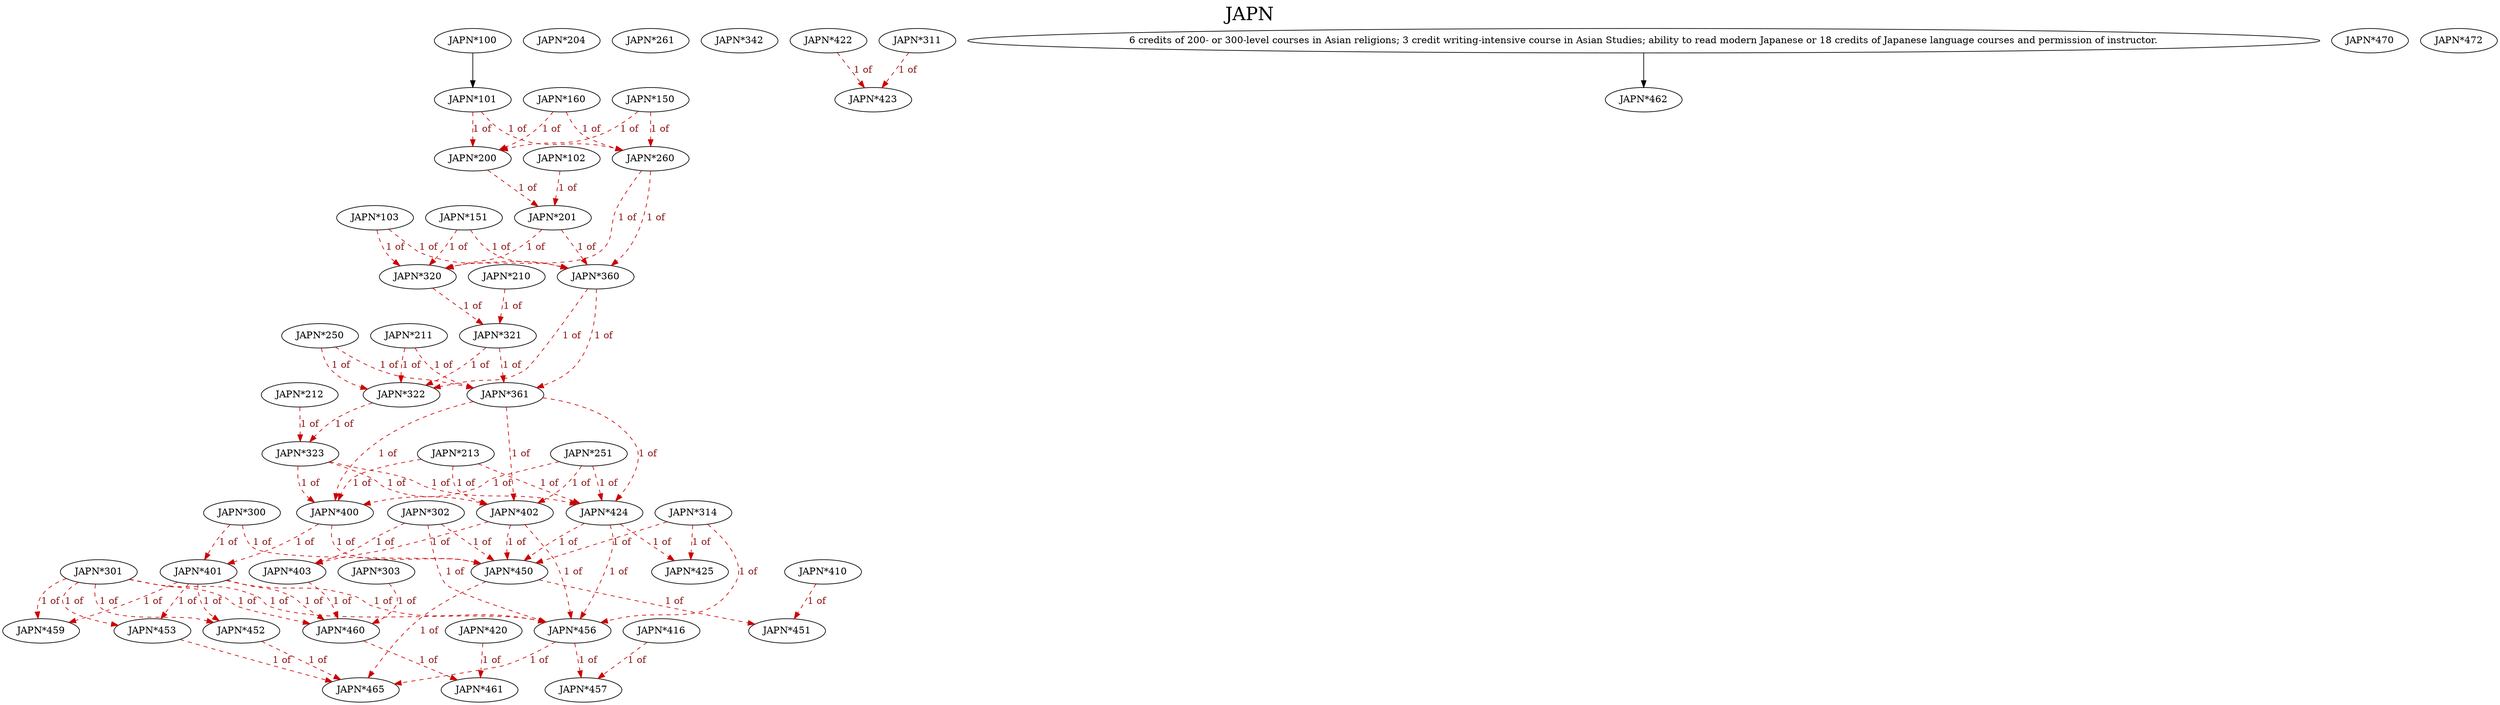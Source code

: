 digraph JAPN {
labelloc = "t";
label = "JAPN"
fontsize = 27;
"JAPN*100"
"JAPN*100" -> "JAPN*101" [style=solid]
"JAPN*160"
"JAPN*101" -> "JAPN*200" [style=dashed] [label="1 of", fontcolor=firebrick4] [color=red3]
"JAPN*150" -> "JAPN*200" [style=dashed] [label="1 of", fontcolor=firebrick4] [color=red3]
"JAPN*160" -> "JAPN*200" [style=dashed] [label="1 of", fontcolor=firebrick4] [color=red3]
"JAPN*102" -> "JAPN*201" [style=dashed] [label="1 of", fontcolor=firebrick4] [color=red3]
"JAPN*200" -> "JAPN*201" [style=dashed] [label="1 of", fontcolor=firebrick4] [color=red3]
"JAPN*204"
"JAPN*101" -> "JAPN*260" [style=dashed] [label="1 of", fontcolor=firebrick4] [color=red3]
"JAPN*150" -> "JAPN*260" [style=dashed] [label="1 of", fontcolor=firebrick4] [color=red3]
"JAPN*160" -> "JAPN*260" [style=dashed] [label="1 of", fontcolor=firebrick4] [color=red3]
"JAPN*261"
"JAPN*103" -> "JAPN*320" [style=dashed] [label="1 of", fontcolor=firebrick4] [color=red3]
"JAPN*151" -> "JAPN*320" [style=dashed] [label="1 of", fontcolor=firebrick4] [color=red3]
"JAPN*201" -> "JAPN*320" [style=dashed] [label="1 of", fontcolor=firebrick4] [color=red3]
"JAPN*260" -> "JAPN*320" [style=dashed] [label="1 of", fontcolor=firebrick4] [color=red3]
"JAPN*210" -> "JAPN*321" [style=dashed] [label="1 of", fontcolor=firebrick4] [color=red3]
"JAPN*320" -> "JAPN*321" [style=dashed] [label="1 of", fontcolor=firebrick4] [color=red3]
"JAPN*211" -> "JAPN*322" [style=dashed] [label="1 of", fontcolor=firebrick4] [color=red3]
"JAPN*250" -> "JAPN*322" [style=dashed] [label="1 of", fontcolor=firebrick4] [color=red3]
"JAPN*321" -> "JAPN*322" [style=dashed] [label="1 of", fontcolor=firebrick4] [color=red3]
"JAPN*360" -> "JAPN*322" [style=dashed] [label="1 of", fontcolor=firebrick4] [color=red3]
"JAPN*212" -> "JAPN*323" [style=dashed] [label="1 of", fontcolor=firebrick4] [color=red3]
"JAPN*322" -> "JAPN*323" [style=dashed] [label="1 of", fontcolor=firebrick4] [color=red3]
"JAPN*342"
"JAPN*103" -> "JAPN*360" [style=dashed] [label="1 of", fontcolor=firebrick4] [color=red3]
"JAPN*151" -> "JAPN*360" [style=dashed] [label="1 of", fontcolor=firebrick4] [color=red3]
"JAPN*201" -> "JAPN*360" [style=dashed] [label="1 of", fontcolor=firebrick4] [color=red3]
"JAPN*260" -> "JAPN*360" [style=dashed] [label="1 of", fontcolor=firebrick4] [color=red3]
"JAPN*211" -> "JAPN*361" [style=dashed] [label="1 of", fontcolor=firebrick4] [color=red3]
"JAPN*250" -> "JAPN*361" [style=dashed] [label="1 of", fontcolor=firebrick4] [color=red3]
"JAPN*321" -> "JAPN*361" [style=dashed] [label="1 of", fontcolor=firebrick4] [color=red3]
"JAPN*360" -> "JAPN*361" [style=dashed] [label="1 of", fontcolor=firebrick4] [color=red3]
"JAPN*213" -> "JAPN*400" [style=dashed] [label="1 of", fontcolor=firebrick4] [color=red3]
"JAPN*251" -> "JAPN*400" [style=dashed] [label="1 of", fontcolor=firebrick4] [color=red3]
"JAPN*323" -> "JAPN*400" [style=dashed] [label="1 of", fontcolor=firebrick4] [color=red3]
"JAPN*361" -> "JAPN*400" [style=dashed] [label="1 of", fontcolor=firebrick4] [color=red3]
"JAPN*300" -> "JAPN*401" [style=dashed] [label="1 of", fontcolor=firebrick4] [color=red3]
"JAPN*400" -> "JAPN*401" [style=dashed] [label="1 of", fontcolor=firebrick4] [color=red3]
"JAPN*213" -> "JAPN*402" [style=dashed] [label="1 of", fontcolor=firebrick4] [color=red3]
"JAPN*251" -> "JAPN*402" [style=dashed] [label="1 of", fontcolor=firebrick4] [color=red3]
"JAPN*323" -> "JAPN*402" [style=dashed] [label="1 of", fontcolor=firebrick4] [color=red3]
"JAPN*361" -> "JAPN*402" [style=dashed] [label="1 of", fontcolor=firebrick4] [color=red3]
"JAPN*302" -> "JAPN*403" [style=dashed] [label="1 of", fontcolor=firebrick4] [color=red3]
"JAPN*402" -> "JAPN*403" [style=dashed] [label="1 of", fontcolor=firebrick4] [color=red3]
"JAPN*422"
"JAPN*311" -> "JAPN*423" [style=dashed] [label="1 of", fontcolor=firebrick4] [color=red3]
"JAPN*422" -> "JAPN*423" [style=dashed] [label="1 of", fontcolor=firebrick4] [color=red3]
"JAPN*213" -> "JAPN*424" [style=dashed] [label="1 of", fontcolor=firebrick4] [color=red3]
"JAPN*251" -> "JAPN*424" [style=dashed] [label="1 of", fontcolor=firebrick4] [color=red3]
"JAPN*323" -> "JAPN*424" [style=dashed] [label="1 of", fontcolor=firebrick4] [color=red3]
"JAPN*361" -> "JAPN*424" [style=dashed] [label="1 of", fontcolor=firebrick4] [color=red3]
"JAPN*314" -> "JAPN*425" [style=dashed] [label="1 of", fontcolor=firebrick4] [color=red3]
"JAPN*424" -> "JAPN*425" [style=dashed] [label="1 of", fontcolor=firebrick4] [color=red3]
"JAPN*300" -> "JAPN*450" [style=dashed] [label="1 of", fontcolor=firebrick4] [color=red3]
"JAPN*400" -> "JAPN*450" [style=dashed] [label="1 of", fontcolor=firebrick4] [color=red3]
"JAPN*302" -> "JAPN*450" [style=dashed] [label="1 of", fontcolor=firebrick4] [color=red3]
"JAPN*402" -> "JAPN*450" [style=dashed] [label="1 of", fontcolor=firebrick4] [color=red3]
"JAPN*314" -> "JAPN*450" [style=dashed] [label="1 of", fontcolor=firebrick4] [color=red3]
"JAPN*424" -> "JAPN*450" [style=dashed] [label="1 of", fontcolor=firebrick4] [color=red3]
"JAPN*410" -> "JAPN*451" [style=dashed] [label="1 of", fontcolor=firebrick4] [color=red3]
"JAPN*450" -> "JAPN*451" [style=dashed] [label="1 of", fontcolor=firebrick4] [color=red3]
"JAPN*301" -> "JAPN*452" [style=dashed] [label="1 of", fontcolor=firebrick4] [color=red3]
"JAPN*401" -> "JAPN*452" [style=dashed] [label="1 of", fontcolor=firebrick4] [color=red3]
"JAPN*301" -> "JAPN*453" [style=dashed] [label="1 of", fontcolor=firebrick4] [color=red3]
"JAPN*401" -> "JAPN*453" [style=dashed] [label="1 of", fontcolor=firebrick4] [color=red3]
"JAPN*301" -> "JAPN*456" [style=dashed] [label="1 of", fontcolor=firebrick4] [color=red3]
"JAPN*401" -> "JAPN*456" [style=dashed] [label="1 of", fontcolor=firebrick4] [color=red3]
"JAPN*302" -> "JAPN*456" [style=dashed] [label="1 of", fontcolor=firebrick4] [color=red3]
"JAPN*402" -> "JAPN*456" [style=dashed] [label="1 of", fontcolor=firebrick4] [color=red3]
"JAPN*314" -> "JAPN*456" [style=dashed] [label="1 of", fontcolor=firebrick4] [color=red3]
"JAPN*424" -> "JAPN*456" [style=dashed] [label="1 of", fontcolor=firebrick4] [color=red3]
"JAPN*416" -> "JAPN*457" [style=dashed] [label="1 of", fontcolor=firebrick4] [color=red3]
"JAPN*456" -> "JAPN*457" [style=dashed] [label="1 of", fontcolor=firebrick4] [color=red3]
"JAPN*301" -> "JAPN*459" [style=dashed] [label="1 of", fontcolor=firebrick4] [color=red3]
"JAPN*401" -> "JAPN*459" [style=dashed] [label="1 of", fontcolor=firebrick4] [color=red3]
"JAPN*301" -> "JAPN*460" [style=dashed] [label="1 of", fontcolor=firebrick4] [color=red3]
"JAPN*401" -> "JAPN*460" [style=dashed] [label="1 of", fontcolor=firebrick4] [color=red3]
"JAPN*303" -> "JAPN*460" [style=dashed] [label="1 of", fontcolor=firebrick4] [color=red3]
"JAPN*403" -> "JAPN*460" [style=dashed] [label="1 of", fontcolor=firebrick4] [color=red3]
"JAPN*420" -> "JAPN*461" [style=dashed] [label="1 of", fontcolor=firebrick4] [color=red3]
"JAPN*460" -> "JAPN*461" [style=dashed] [label="1 of", fontcolor=firebrick4] [color=red3]
"6 credits of 200- or 300-level courses in Asian religions; 3 credit writing-intensive course in Asian Studies; ability to read modern Japanese or 18 credits of Japanese language courses and permission of instructor." -> "JAPN*462" [style=solid]
"JAPN*450" -> "JAPN*465" [style=dashed] [label="1 of", fontcolor=firebrick4] [color=red3]
"JAPN*452" -> "JAPN*465" [style=dashed] [label="1 of", fontcolor=firebrick4] [color=red3]
"JAPN*453" -> "JAPN*465" [style=dashed] [label="1 of", fontcolor=firebrick4] [color=red3]
"JAPN*456" -> "JAPN*465" [style=dashed] [label="1 of", fontcolor=firebrick4] [color=red3]
"JAPN*470"
"JAPN*472"
}
